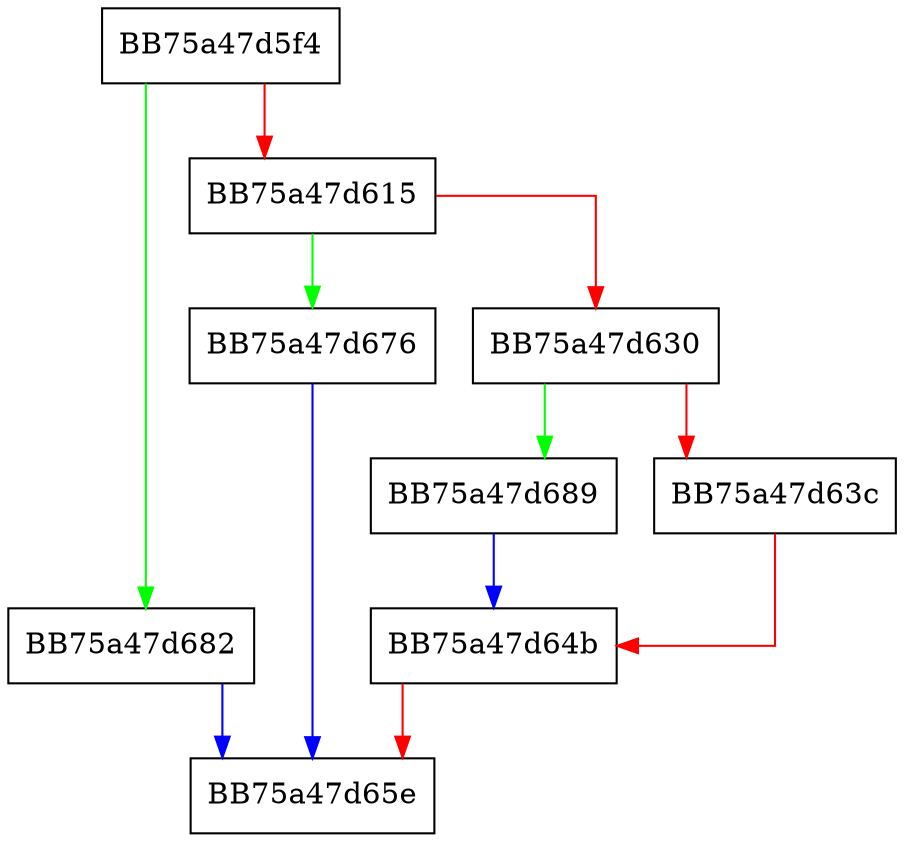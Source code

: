 digraph tdt_get_error_description {
  node [shape="box"];
  graph [splines=ortho];
  BB75a47d5f4 -> BB75a47d682 [color="green"];
  BB75a47d5f4 -> BB75a47d615 [color="red"];
  BB75a47d615 -> BB75a47d676 [color="green"];
  BB75a47d615 -> BB75a47d630 [color="red"];
  BB75a47d630 -> BB75a47d689 [color="green"];
  BB75a47d630 -> BB75a47d63c [color="red"];
  BB75a47d63c -> BB75a47d64b [color="red"];
  BB75a47d64b -> BB75a47d65e [color="red"];
  BB75a47d676 -> BB75a47d65e [color="blue"];
  BB75a47d682 -> BB75a47d65e [color="blue"];
  BB75a47d689 -> BB75a47d64b [color="blue"];
}